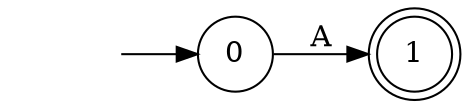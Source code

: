 digraph AFD {
    rankdir=LR;
    node [shape = circle];
    1 [shape=doublecircle];
    start [shape=plaintext,label=""];
    start -> 0;
    0 -> 1 [label="A"];
}